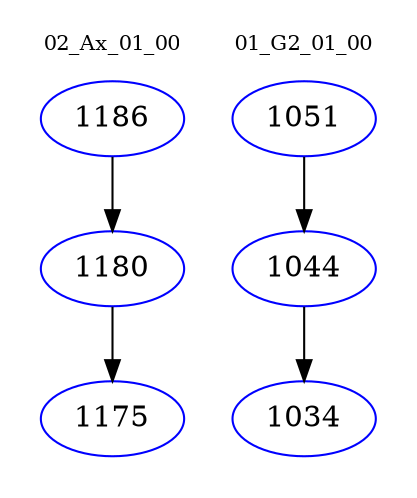 digraph{
subgraph cluster_0 {
color = white
label = "02_Ax_01_00";
fontsize=10;
T0_1186 [label="1186", color="blue"]
T0_1186 -> T0_1180 [color="black"]
T0_1180 [label="1180", color="blue"]
T0_1180 -> T0_1175 [color="black"]
T0_1175 [label="1175", color="blue"]
}
subgraph cluster_1 {
color = white
label = "01_G2_01_00";
fontsize=10;
T1_1051 [label="1051", color="blue"]
T1_1051 -> T1_1044 [color="black"]
T1_1044 [label="1044", color="blue"]
T1_1044 -> T1_1034 [color="black"]
T1_1034 [label="1034", color="blue"]
}
}
